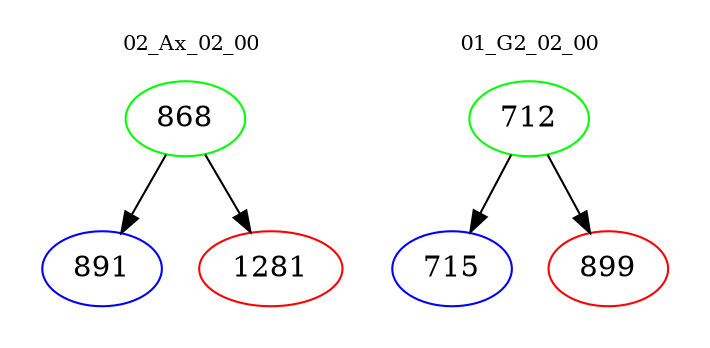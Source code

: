 digraph{
subgraph cluster_0 {
color = white
label = "02_Ax_02_00";
fontsize=10;
T0_868 [label="868", color="green"]
T0_868 -> T0_891 [color="black"]
T0_891 [label="891", color="blue"]
T0_868 -> T0_1281 [color="black"]
T0_1281 [label="1281", color="red"]
}
subgraph cluster_1 {
color = white
label = "01_G2_02_00";
fontsize=10;
T1_712 [label="712", color="green"]
T1_712 -> T1_715 [color="black"]
T1_715 [label="715", color="blue"]
T1_712 -> T1_899 [color="black"]
T1_899 [label="899", color="red"]
}
}
